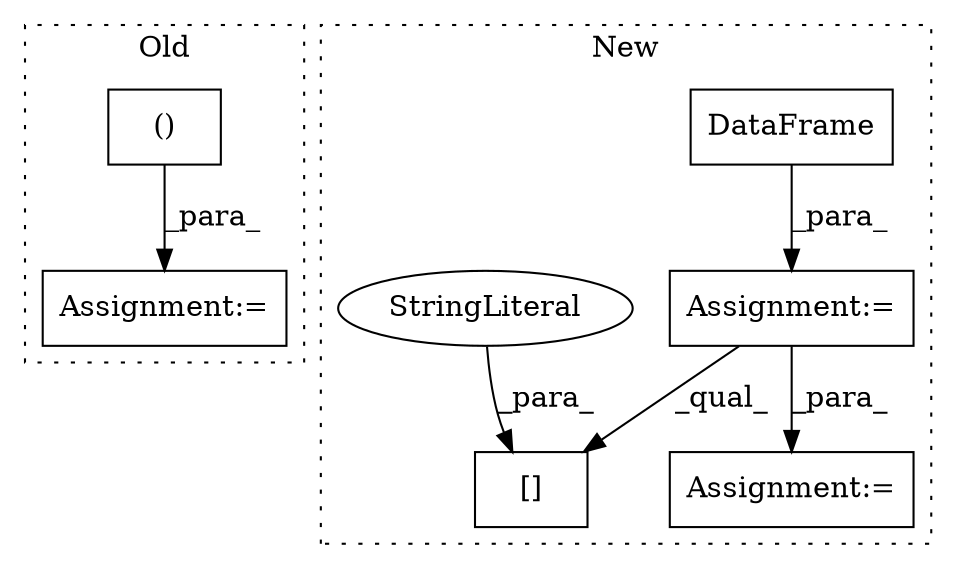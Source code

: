 digraph G {
subgraph cluster0 {
1 [label="()" a="106" s="4907" l="40" shape="box"];
4 [label="Assignment:=" a="7" s="4892" l="1" shape="box"];
label = "Old";
style="dotted";
}
subgraph cluster1 {
2 [label="DataFrame" a="32" s="4968,5003" l="10,1" shape="box"];
3 [label="Assignment:=" a="7" s="6028,6128" l="53,2" shape="box"];
5 [label="Assignment:=" a="7" s="5012" l="1" shape="box"];
6 [label="[]" a="2" s="5621,5640" l="9,1" shape="box"];
7 [label="StringLiteral" a="45" s="5630" l="10" shape="ellipse"];
label = "New";
style="dotted";
}
1 -> 4 [label="_para_"];
2 -> 5 [label="_para_"];
5 -> 3 [label="_para_"];
5 -> 6 [label="_qual_"];
7 -> 6 [label="_para_"];
}